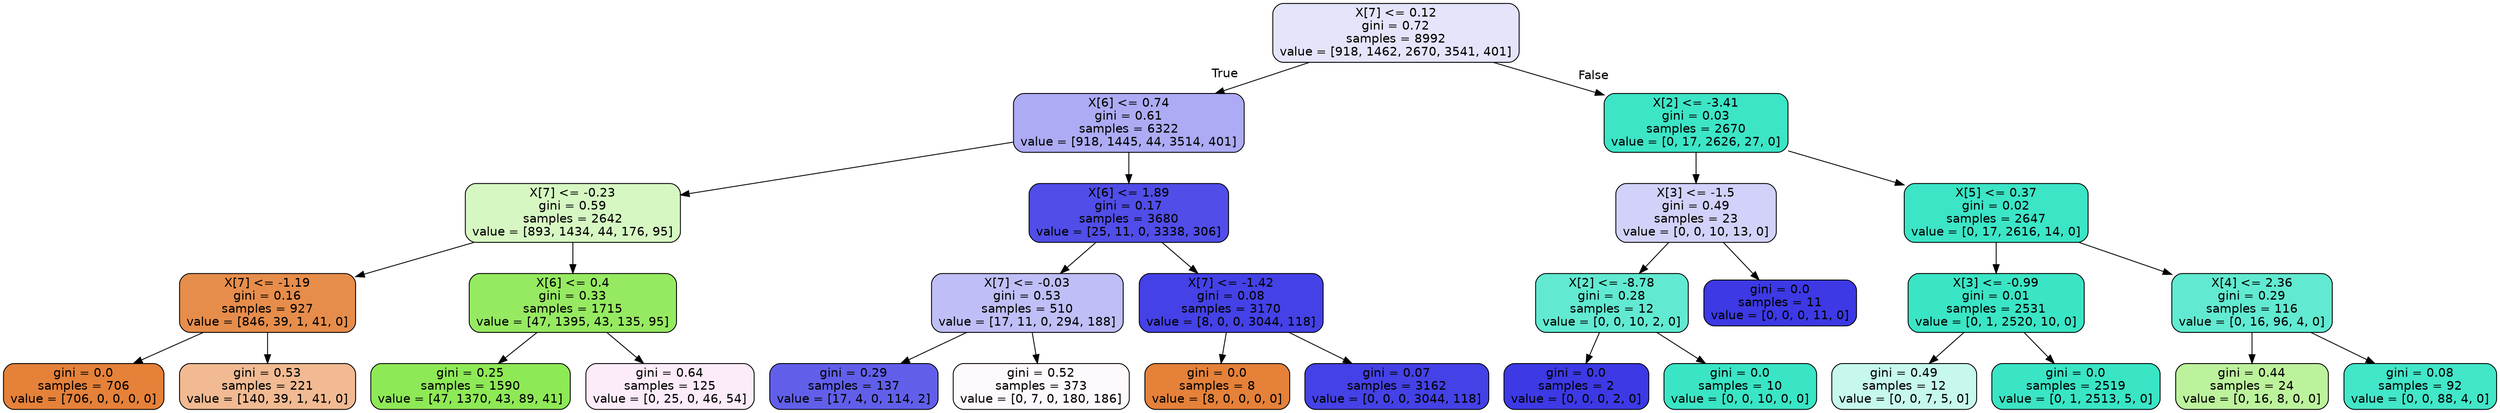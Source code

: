 digraph Tree {
node [shape=box, style="filled, rounded", color="black", fontname=helvetica] ;
edge [fontname=helvetica] ;
0 [label="X[7] <= 0.12\ngini = 0.72\nsamples = 8992\nvalue = [918, 1462, 2670, 3541, 401]", fillcolor="#e4e4fb"] ;
1 [label="X[6] <= 0.74\ngini = 0.61\nsamples = 6322\nvalue = [918, 1445, 44, 3514, 401]", fillcolor="#acabf4"] ;
0 -> 1 [labeldistance=2.5, labelangle=45, headlabel="True"] ;
2 [label="X[7] <= -0.23\ngini = 0.59\nsamples = 2642\nvalue = [893, 1434, 44, 176, 95]", fillcolor="#d6f7c2"] ;
1 -> 2 ;
3 [label="X[7] <= -1.19\ngini = 0.16\nsamples = 927\nvalue = [846, 39, 1, 41, 0]", fillcolor="#e78d4b"] ;
2 -> 3 ;
4 [label="gini = 0.0\nsamples = 706\nvalue = [706, 0, 0, 0, 0]", fillcolor="#e58139"] ;
3 -> 4 ;
5 [label="gini = 0.53\nsamples = 221\nvalue = [140, 39, 1, 41, 0]", fillcolor="#f1ba92"] ;
3 -> 5 ;
6 [label="X[6] <= 0.4\ngini = 0.33\nsamples = 1715\nvalue = [47, 1395, 43, 135, 95]", fillcolor="#96ea61"] ;
2 -> 6 ;
7 [label="gini = 0.25\nsamples = 1590\nvalue = [47, 1370, 43, 89, 41]", fillcolor="#8ee956"] ;
6 -> 7 ;
8 [label="gini = 0.64\nsamples = 125\nvalue = [0, 25, 0, 46, 54]", fillcolor="#fcebf9"] ;
6 -> 8 ;
9 [label="X[6] <= 1.89\ngini = 0.17\nsamples = 3680\nvalue = [25, 11, 0, 3338, 306]", fillcolor="#504de8"] ;
1 -> 9 ;
10 [label="X[7] <= -0.03\ngini = 0.53\nsamples = 510\nvalue = [17, 11, 0, 294, 188]", fillcolor="#bfbef6"] ;
9 -> 10 ;
11 [label="gini = 0.29\nsamples = 137\nvalue = [17, 4, 0, 114, 2]", fillcolor="#615fea"] ;
10 -> 11 ;
12 [label="gini = 0.52\nsamples = 373\nvalue = [0, 7, 0, 180, 186]", fillcolor="#fef9fd"] ;
10 -> 12 ;
13 [label="X[7] <= -1.42\ngini = 0.08\nsamples = 3170\nvalue = [8, 0, 0, 3044, 118]", fillcolor="#4441e6"] ;
9 -> 13 ;
14 [label="gini = 0.0\nsamples = 8\nvalue = [8, 0, 0, 0, 0]", fillcolor="#e58139"] ;
13 -> 14 ;
15 [label="gini = 0.07\nsamples = 3162\nvalue = [0, 0, 0, 3044, 118]", fillcolor="#4441e6"] ;
13 -> 15 ;
16 [label="X[2] <= -3.41\ngini = 0.03\nsamples = 2670\nvalue = [0, 17, 2626, 27, 0]", fillcolor="#3ce5c6"] ;
0 -> 16 [labeldistance=2.5, labelangle=-45, headlabel="False"] ;
17 [label="X[3] <= -1.5\ngini = 0.49\nsamples = 23\nvalue = [0, 0, 10, 13, 0]", fillcolor="#d2d1f9"] ;
16 -> 17 ;
18 [label="X[2] <= -8.78\ngini = 0.28\nsamples = 12\nvalue = [0, 0, 10, 2, 0]", fillcolor="#61ead1"] ;
17 -> 18 ;
19 [label="gini = 0.0\nsamples = 2\nvalue = [0, 0, 0, 2, 0]", fillcolor="#3c39e5"] ;
18 -> 19 ;
20 [label="gini = 0.0\nsamples = 10\nvalue = [0, 0, 10, 0, 0]", fillcolor="#39e5c5"] ;
18 -> 20 ;
21 [label="gini = 0.0\nsamples = 11\nvalue = [0, 0, 0, 11, 0]", fillcolor="#3c39e5"] ;
17 -> 21 ;
22 [label="X[5] <= 0.37\ngini = 0.02\nsamples = 2647\nvalue = [0, 17, 2616, 14, 0]", fillcolor="#3be5c6"] ;
16 -> 22 ;
23 [label="X[3] <= -0.99\ngini = 0.01\nsamples = 2531\nvalue = [0, 1, 2520, 10, 0]", fillcolor="#3ae5c5"] ;
22 -> 23 ;
24 [label="gini = 0.49\nsamples = 12\nvalue = [0, 0, 7, 5, 0]", fillcolor="#c6f8ee"] ;
23 -> 24 ;
25 [label="gini = 0.0\nsamples = 2519\nvalue = [0, 1, 2513, 5, 0]", fillcolor="#39e5c5"] ;
23 -> 25 ;
26 [label="X[4] <= 2.36\ngini = 0.29\nsamples = 116\nvalue = [0, 16, 96, 4, 0]", fillcolor="#61ead1"] ;
22 -> 26 ;
27 [label="gini = 0.44\nsamples = 24\nvalue = [0, 16, 8, 0, 0]", fillcolor="#bdf29c"] ;
26 -> 27 ;
28 [label="gini = 0.08\nsamples = 92\nvalue = [0, 0, 88, 4, 0]", fillcolor="#42e6c8"] ;
26 -> 28 ;
}